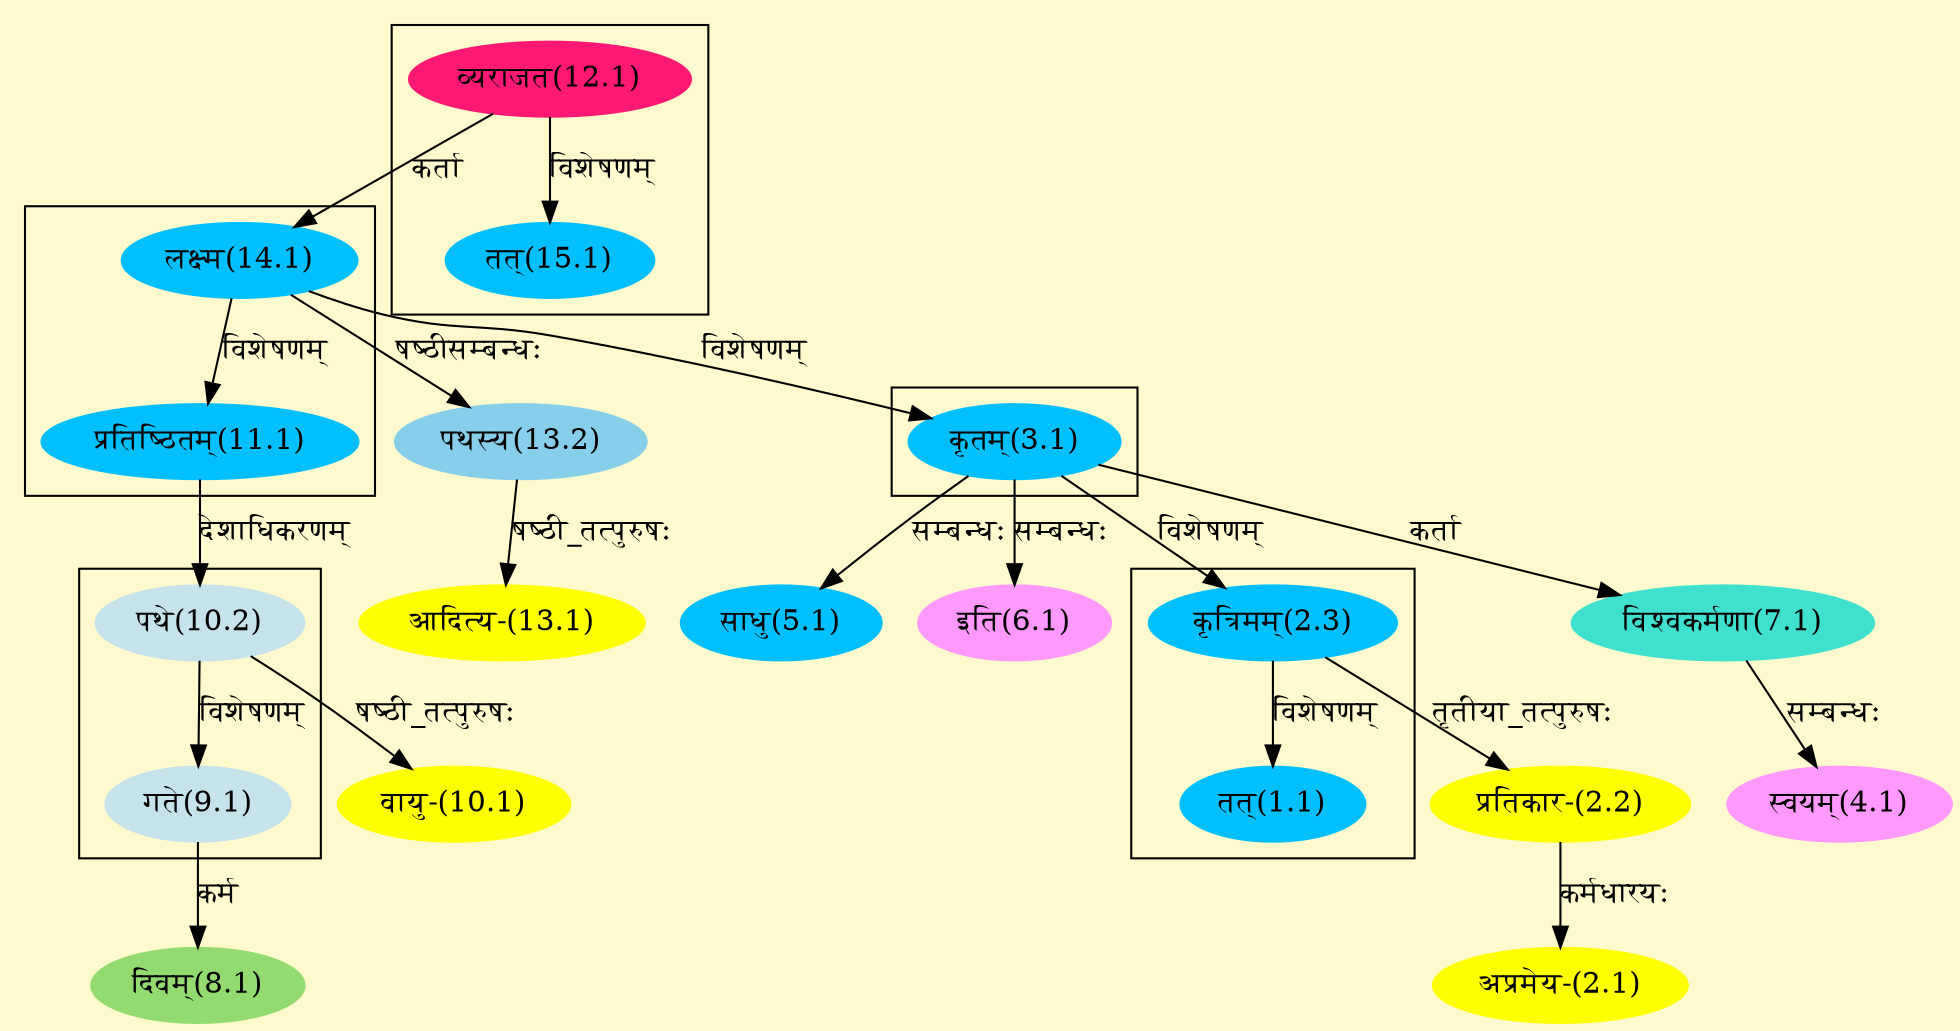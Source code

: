 digraph G{
rankdir=BT;
 compound=true;
 bgcolor="lemonchiffon1";

subgraph cluster_1{
Node1_1 [style=filled, color="#00BFFF" label = "तत्(1.1)"]
Node2_3 [style=filled, color="#00BFFF" label = "कृत्रिमम्(2.3)"]

}

subgraph cluster_2{
Node2_3 [style=filled, color="#00BFFF" label = "कृत्रिमम्(2.3)"]
Node3_1 [style=filled, color="#00BFFF" label = "कृतम्(3.1)"]

}

subgraph cluster_3{
Node3_1 [style=filled, color="#00BFFF" label = "कृतम्(3.1)"]
Node14_1 [style=filled, color="#00BFFF" label = "लक्ष्म(14.1)"]
Node11_1 [style=filled, color="#00BFFF" label = "प्रतिष्ठितम्(11.1)"]

}

subgraph cluster_4{
Node9_1 [style=filled, color="#C6E2EB" label = "गते(9.1)"]
Node10_2 [style=filled, color="#C6E2EB" label = "पथे(10.2)"]

}

subgraph cluster_5{
Node15_1 [style=filled, color="#00BFFF" label = "तत्(15.1)"]
Node12_1 [style=filled, color="#FF1975" label = "व्यराजत(12.1)"]

}
Node2_1 [style=filled, color="#FFFF00" label = "अप्रमेय-(2.1)"]
Node2_2 [style=filled, color="#FFFF00" label = "प्रतिकार-(2.2)"]
Node2_3 [style=filled, color="#00BFFF" label = "कृत्रिमम्(2.3)"]
Node4_1 [style=filled, color="#FF99FF" label = "स्वयम्(4.1)"]
Node7_1 [style=filled, color="#40E0D0" label = "विश्वकर्मणा(7.1)"]
Node5_1 [style=filled, color="#00BFFF" label = "साधु(5.1)"]
Node3_1 [style=filled, color="#00BFFF" label = "कृतम्(3.1)"]
Node6_1 [style=filled, color="#FF99FF" label = "इति(6.1)"]
Node8_1 [style=filled, color="#93DB70" label = "दिवम्(8.1)"]
Node9_1 [style=filled, color="#C6E2EB" label = "गते(9.1)"]
Node10_1 [style=filled, color="#FFFF00" label = "वायु-(10.1)"]
Node10_2 [style=filled, color="#C6E2EB" label = "पथे(10.2)"]
Node11_1 [style=filled, color="#00BFFF" label = "प्रतिष्ठितम्(11.1)"]
Node12_1 [style=filled, color="#FF1975" label = "व्यराजत(12.1)"]
Node [style=filled, color="" label = "()"]
Node13_1 [style=filled, color="#FFFF00" label = "आदित्य-(13.1)"]
Node13_2 [style=filled, color="#87CEEB" label = "पथस्य(13.2)"]
Node14_1 [style=filled, color="#00BFFF" label = "लक्ष्म(14.1)"]
/* Start of Relations section */

Node1_1 -> Node2_3 [  label="विशेषणम्"  dir="back" ]
Node2_1 -> Node2_2 [  label="कर्मधारयः"  dir="back" ]
Node2_2 -> Node2_3 [  label="तृतीया_तत्पुरुषः"  dir="back" ]
Node2_3 -> Node3_1 [  label="विशेषणम्"  dir="back" ]
Node3_1 -> Node14_1 [  label="विशेषणम्"  dir="back" ]
Node4_1 -> Node7_1 [  label="सम्बन्धः"  dir="back" ]
Node5_1 -> Node3_1 [  label="सम्बन्धः"  dir="back" ]
Node6_1 -> Node3_1 [  label="सम्बन्धः"  dir="back" ]
Node7_1 -> Node3_1 [  label="कर्ता"  dir="back" ]
Node8_1 -> Node9_1 [  label="कर्म"  dir="back" ]
Node9_1 -> Node10_2 [  label="विशेषणम्"  dir="back" ]
Node10_1 -> Node10_2 [  label="षष्ठी_तत्पुरुषः"  dir="back" ]
Node10_2 -> Node11_1 [  label="देशाधिकरणम्"  dir="back" ]
Node11_1 -> Node14_1 [  label="विशेषणम्"  dir="back" ]
Node13_1 -> Node13_2 [  label="षष्ठी_तत्पुरुषः"  dir="back" ]
Node13_2 -> Node14_1 [  label="षष्ठीसम्बन्धः"  dir="back" ]
Node14_1 -> Node12_1 [  label="कर्ता"  dir="back" ]
Node15_1 -> Node12_1 [  label="विशेषणम्"  dir="back" ]
}
